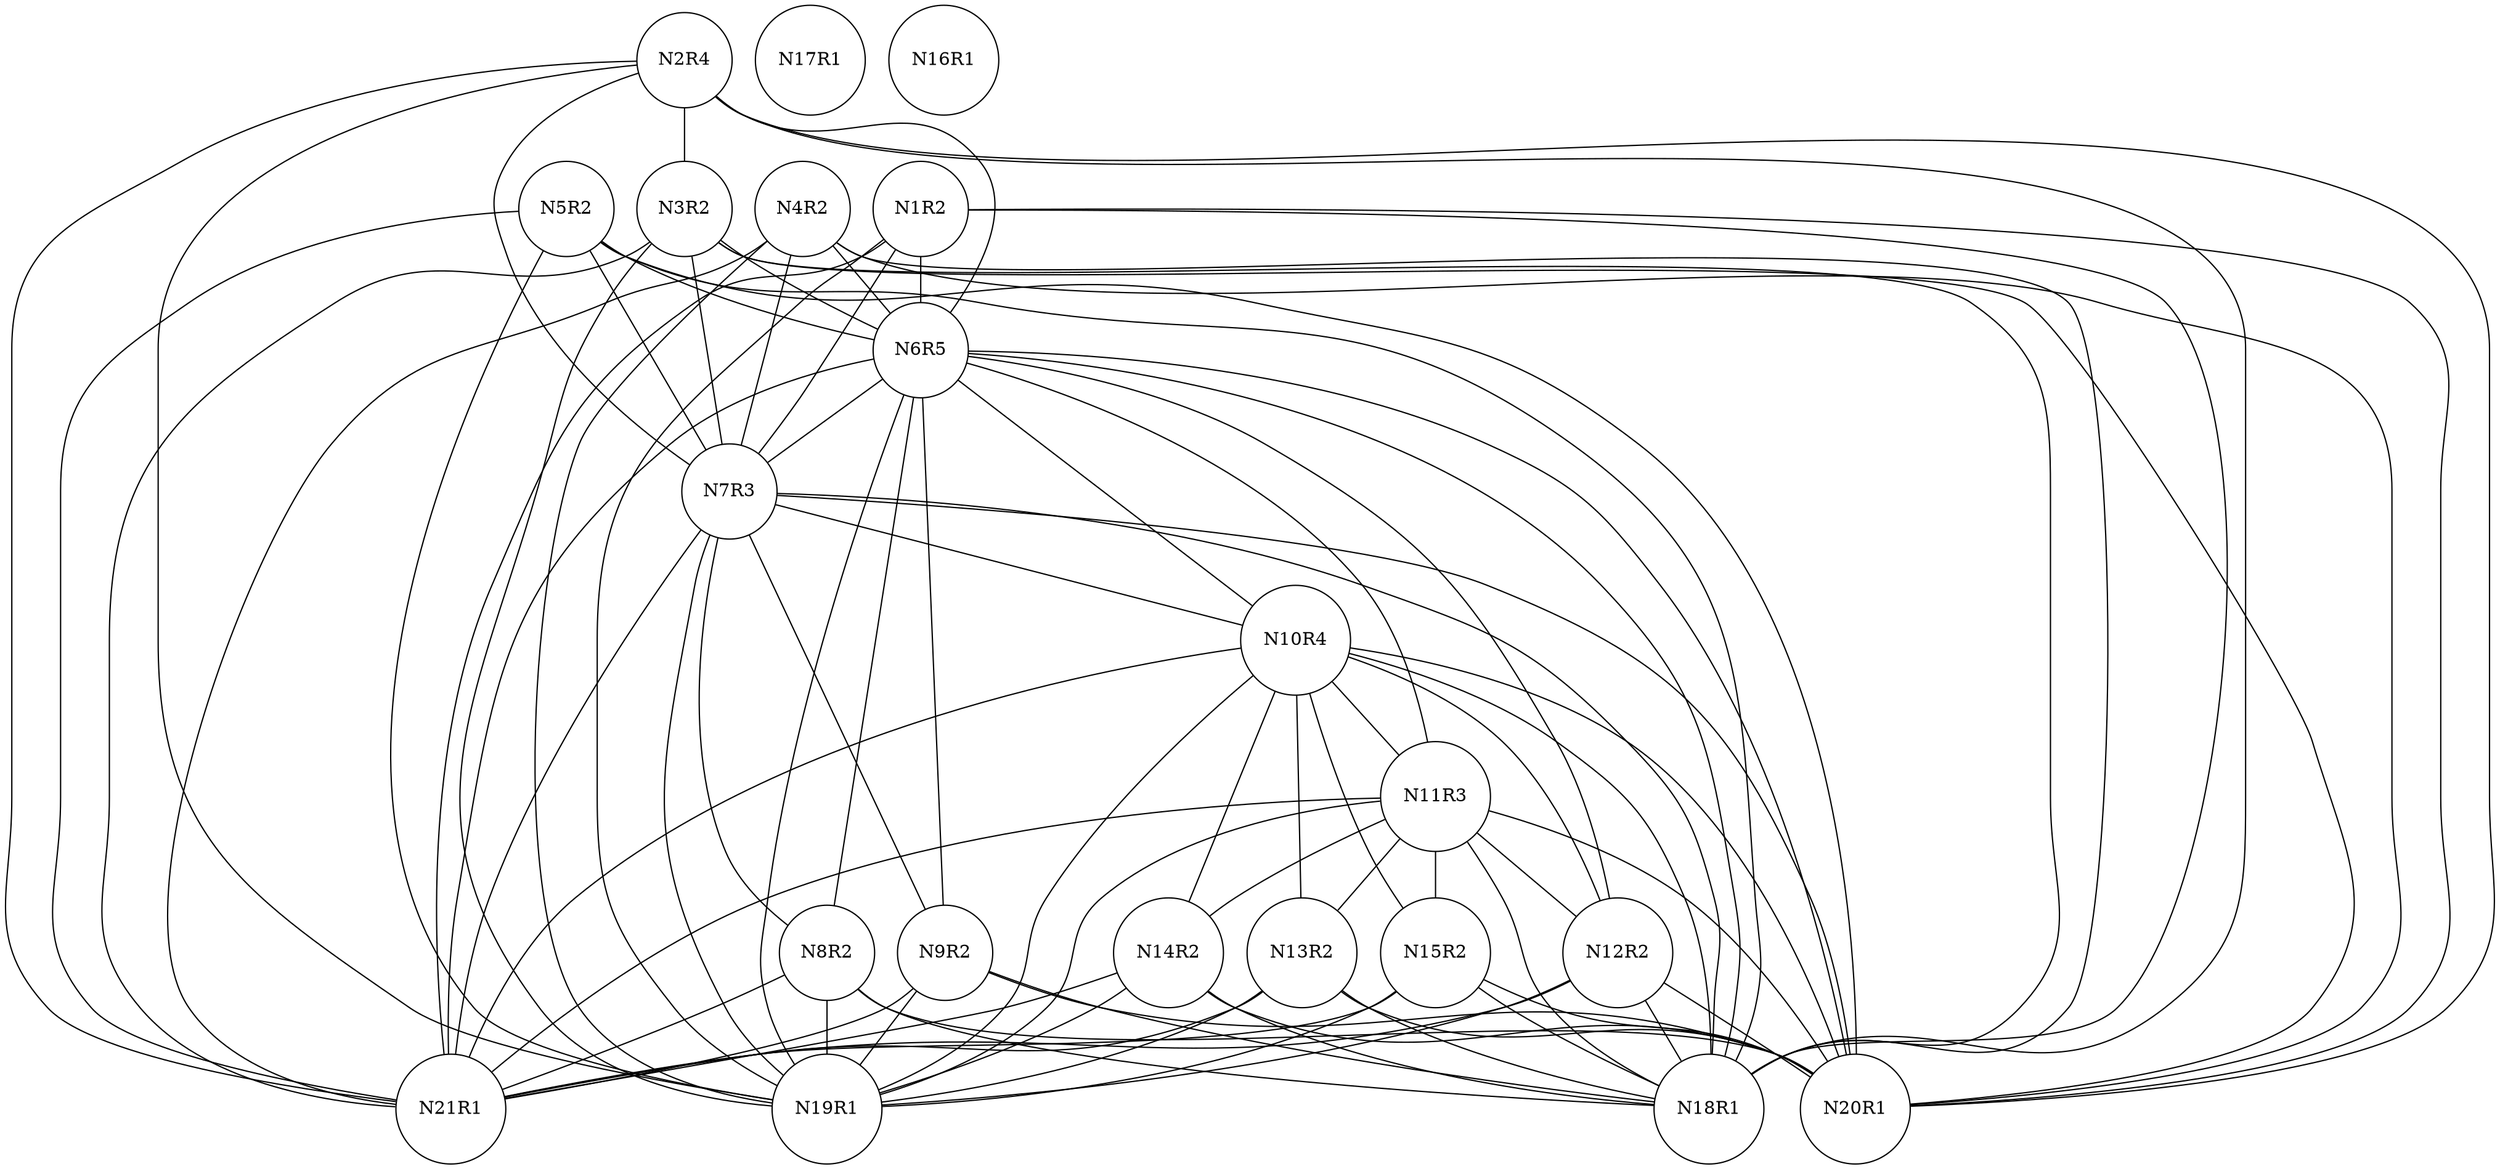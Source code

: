 graph ig {
    node [shape = circle];
    N1R2;
    N2R4;
    N3R2;
    N4R2;
    N5R2;
    N6R5;
    N7R3;
    N8R2;
    N9R2;
    N10R4;
    N11R3;
    N12R2;
    N13R2;
    N14R2;
    N15R2;
    N17R1;
    N16R1;
    N19R1;
    N18R1;
    N21R1;
    N20R1;
    N1R2 -- N7R3;
    N1R2 -- N21R1;
    N1R2 -- N20R1;
    N1R2 -- N18R1;
    N1R2 -- N6R5;
    N1R2 -- N19R1;
    N2R4 -- N3R2;
    N2R4 -- N7R3;
    N2R4 -- N21R1;
    N2R4 -- N20R1;
    N2R4 -- N18R1;
    N2R4 -- N6R5;
    N2R4 -- N19R1;
    N3R2 -- N7R3;
    N3R2 -- N21R1;
    N3R2 -- N20R1;
    N3R2 -- N18R1;
    N3R2 -- N6R5;
    N3R2 -- N19R1;
    N4R2 -- N7R3;
    N4R2 -- N21R1;
    N4R2 -- N20R1;
    N4R2 -- N18R1;
    N4R2 -- N6R5;
    N4R2 -- N19R1;
    N5R2 -- N7R3;
    N5R2 -- N21R1;
    N5R2 -- N20R1;
    N5R2 -- N18R1;
    N5R2 -- N6R5;
    N5R2 -- N19R1;
    N6R5 -- N11R3;
    N6R5 -- N12R2;
    N6R5 -- N10R4;
    N6R5 -- N21R1;
    N6R5 -- N20R1;
    N6R5 -- N18R1;
    N6R5 -- N19R1;
    N6R5 -- N9R2;
    N6R5 -- N7R3;
    N6R5 -- N8R2;
    N7R3 -- N10R4;
    N7R3 -- N9R2;
    N7R3 -- N21R1;
    N7R3 -- N20R1;
    N7R3 -- N18R1;
    N7R3 -- N19R1;
    N7R3 -- N8R2;
    N8R2 -- N21R1;
    N8R2 -- N20R1;
    N8R2 -- N18R1;
    N8R2 -- N19R1;
    N9R2 -- N20R1;
    N9R2 -- N18R1;
    N9R2 -- N19R1;
    N9R2 -- N21R1;
    N10R4 -- N15R2;
    N10R4 -- N14R2;
    N10R4 -- N11R3;
    N10R4 -- N18R1;
    N10R4 -- N19R1;
    N10R4 -- N20R1;
    N10R4 -- N21R1;
    N10R4 -- N13R2;
    N10R4 -- N12R2;
    N11R3 -- N15R2;
    N11R3 -- N14R2;
    N11R3 -- N18R1;
    N11R3 -- N20R1;
    N11R3 -- N21R1;
    N11R3 -- N19R1;
    N11R3 -- N13R2;
    N11R3 -- N12R2;
    N12R2 -- N18R1;
    N12R2 -- N20R1;
    N12R2 -- N21R1;
    N12R2 -- N19R1;
    N13R2 -- N18R1;
    N13R2 -- N20R1;
    N13R2 -- N21R1;
    N13R2 -- N19R1;
    N14R2 -- N18R1;
    N14R2 -- N20R1;
    N14R2 -- N21R1;
    N14R2 -- N19R1;
    N15R2 -- N20R1;
    N15R2 -- N21R1;
    N15R2 -- N18R1;
    N15R2 -- N19R1;
}

